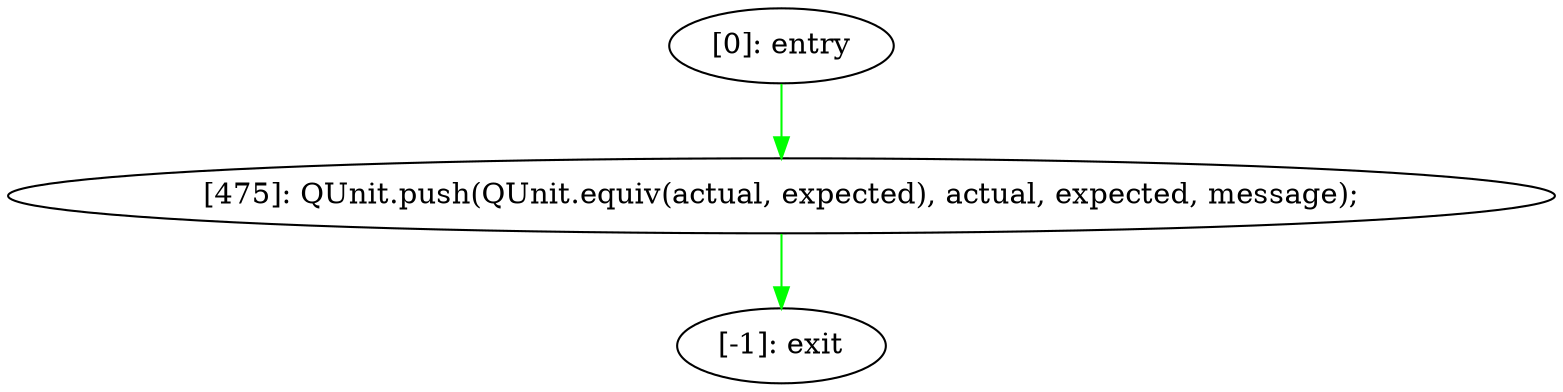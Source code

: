 digraph {
"0" [label="[475]: QUnit.push(QUnit.equiv(actual, expected), actual, expected, message);\n"] 
"1" [label="[-1]: exit"] 
"2" [label="[0]: entry"] 
"0" -> "1" [label="" color="green"] 
"2" -> "0" [label="" color="green"] 
}
